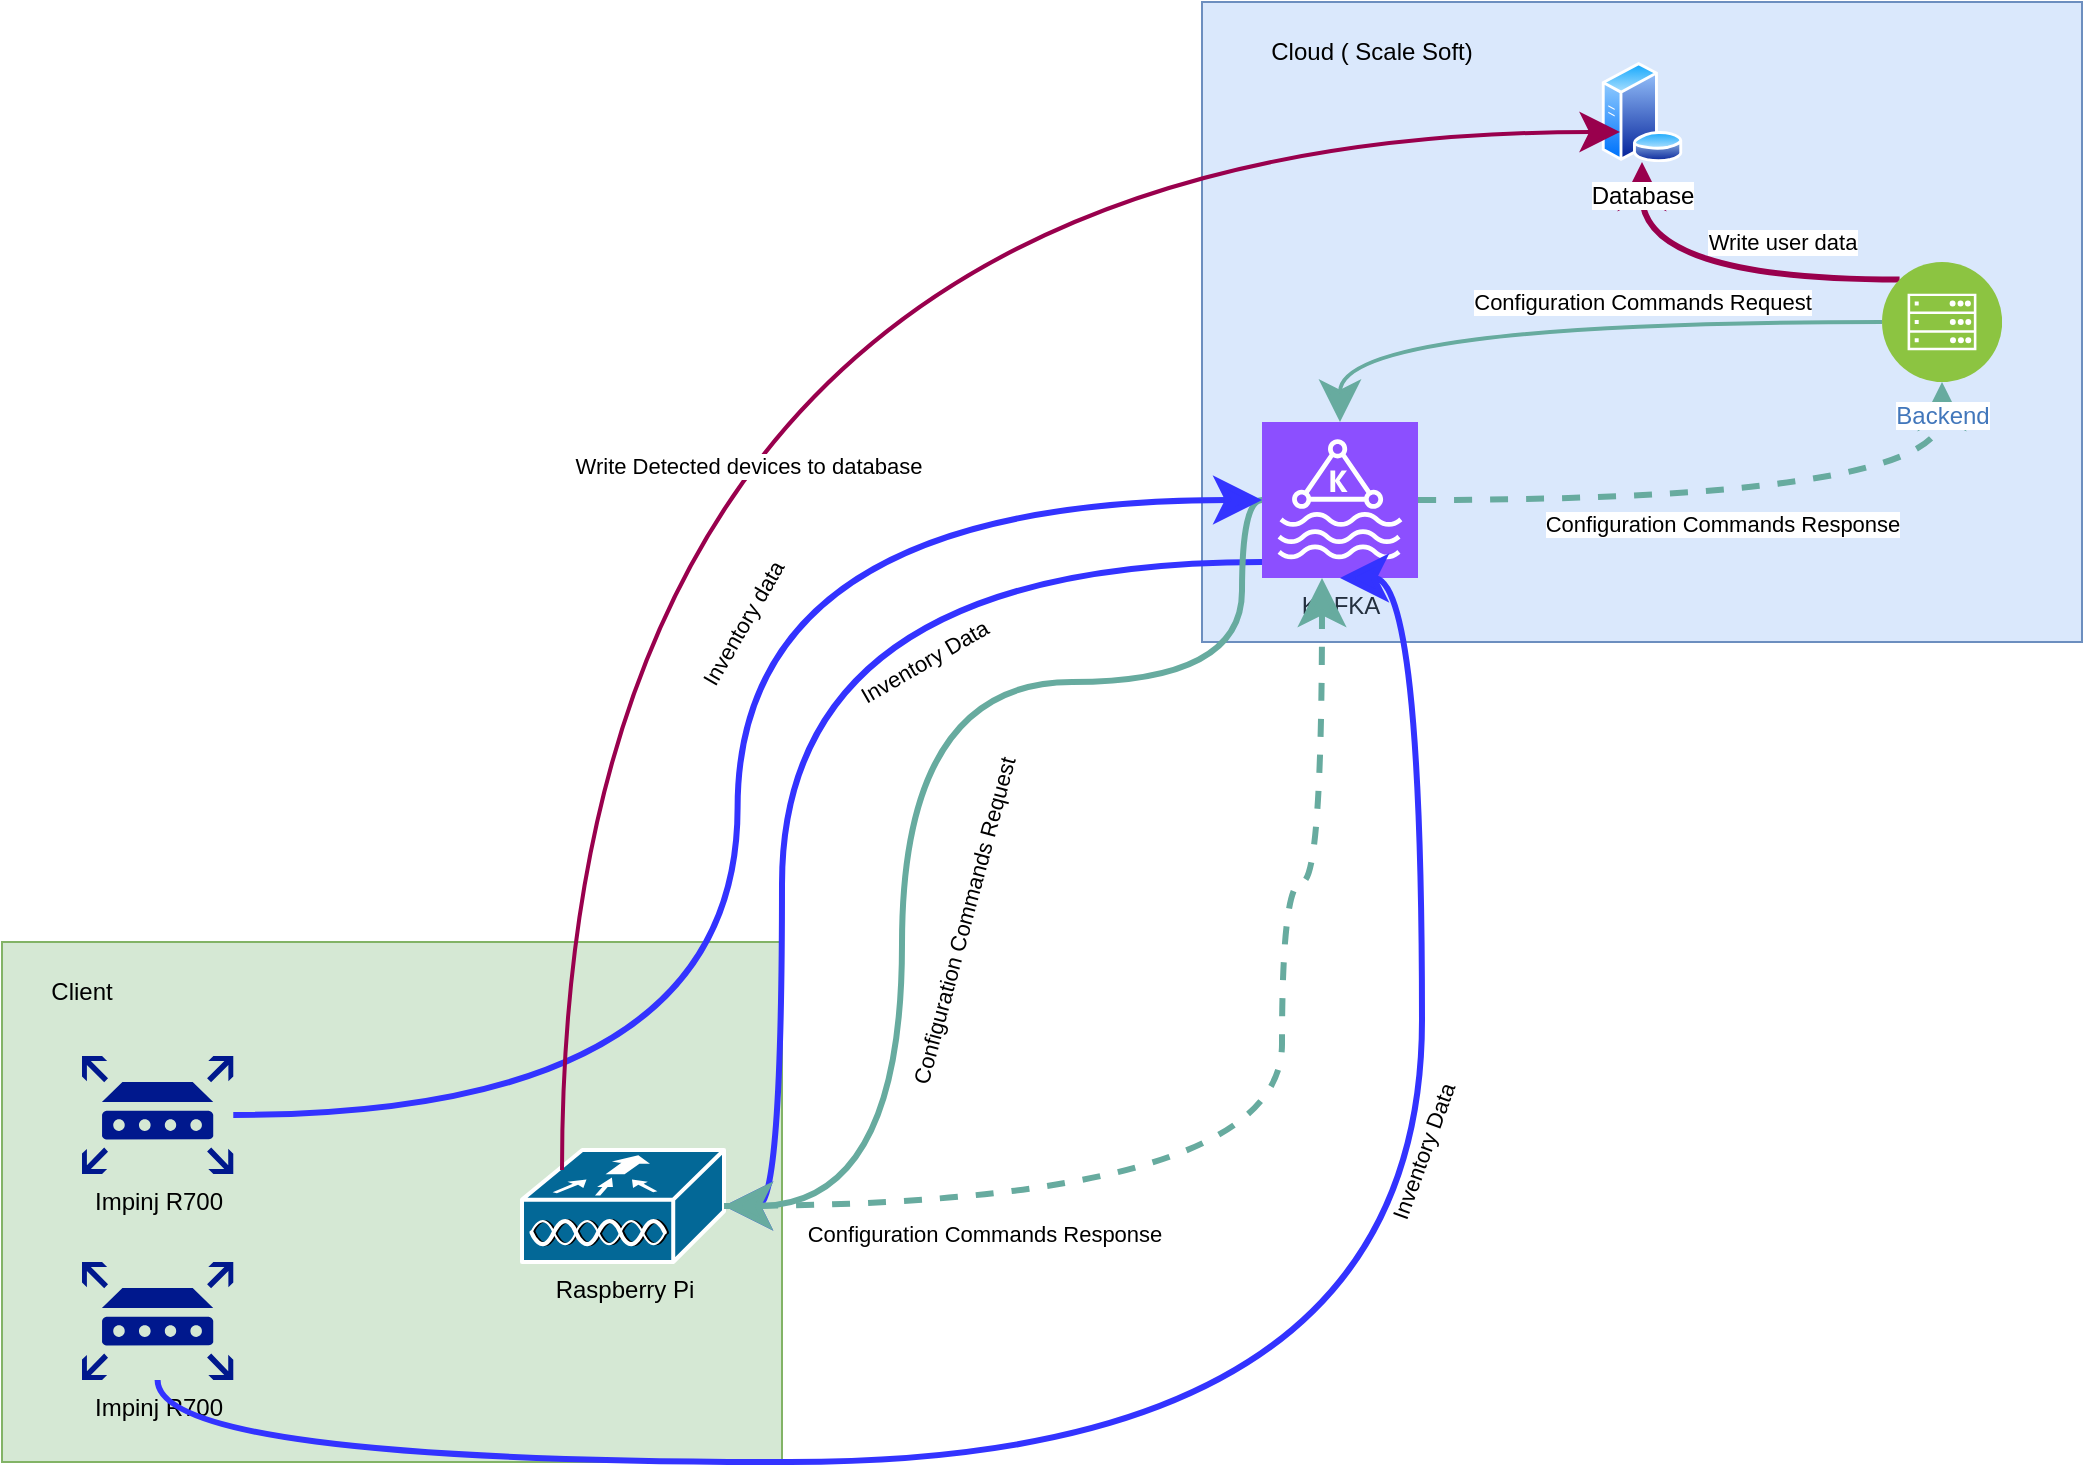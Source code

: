 <mxfile version="24.5.5" type="github">
  <diagram name="Страница — 1" id="hGadKuZSUZHHpC3SCfmS">
    <mxGraphModel dx="2735" dy="2449" grid="1" gridSize="10" guides="1" tooltips="1" connect="1" arrows="1" fold="1" page="1" pageScale="1" pageWidth="827" pageHeight="1169" math="0" shadow="0">
      <root>
        <mxCell id="0" />
        <mxCell id="1" parent="0" />
        <mxCell id="7xYiCA0voqyFiPG2Fma_-1" value="" style="html=1;dashed=0;whiteSpace=wrap;fillColor=#d5e8d4;strokeColor=#82b366;" vertex="1" parent="1">
          <mxGeometry x="-160" y="200" width="390" height="260" as="geometry" />
        </mxCell>
        <mxCell id="7xYiCA0voqyFiPG2Fma_-3" value="Raspberry Pi" style="shape=mxgraph.cisco.wireless.wlan_controller;sketch=0;html=1;pointerEvents=1;dashed=0;fillColor=#036897;strokeColor=#ffffff;strokeWidth=2;verticalLabelPosition=bottom;verticalAlign=top;align=center;outlineConnect=0;" vertex="1" parent="1">
          <mxGeometry x="100" y="304" width="101" height="56" as="geometry" />
        </mxCell>
        <mxCell id="7xYiCA0voqyFiPG2Fma_-4" value="" style="html=1;dashed=0;whiteSpace=wrap;fillColor=#dae8fc;strokeColor=#6c8ebf;" vertex="1" parent="1">
          <mxGeometry x="440" y="-270" width="440" height="320" as="geometry" />
        </mxCell>
        <mxCell id="7xYiCA0voqyFiPG2Fma_-5" value="Client" style="text;html=1;align=center;verticalAlign=middle;whiteSpace=wrap;rounded=0;" vertex="1" parent="1">
          <mxGeometry x="-150" y="210" width="60" height="30" as="geometry" />
        </mxCell>
        <mxCell id="7xYiCA0voqyFiPG2Fma_-6" value="Cloud ( Scale Soft)" style="text;html=1;align=center;verticalAlign=middle;whiteSpace=wrap;rounded=0;" vertex="1" parent="1">
          <mxGeometry x="450" y="-260" width="150" height="30" as="geometry" />
        </mxCell>
        <mxCell id="7xYiCA0voqyFiPG2Fma_-18" style="edgeStyle=orthogonalEdgeStyle;rounded=0;orthogonalLoop=1;jettySize=auto;html=1;curved=1;strokeColor=#3333FF;strokeWidth=3;endSize=15;" edge="1" parent="1" source="7xYiCA0voqyFiPG2Fma_-7" target="7xYiCA0voqyFiPG2Fma_-3">
          <mxGeometry relative="1" as="geometry">
            <Array as="points">
              <mxPoint x="230" y="10" />
              <mxPoint x="230" y="332" />
            </Array>
          </mxGeometry>
        </mxCell>
        <mxCell id="7xYiCA0voqyFiPG2Fma_-30" value="Inventory Data" style="edgeLabel;html=1;align=center;verticalAlign=middle;resizable=0;points=[];rotation=-30;" vertex="1" connectable="0" parent="7xYiCA0voqyFiPG2Fma_-18">
          <mxGeometry x="-0.44" y="38" relative="1" as="geometry">
            <mxPoint x="-4" y="12" as="offset" />
          </mxGeometry>
        </mxCell>
        <mxCell id="7xYiCA0voqyFiPG2Fma_-22" style="edgeStyle=orthogonalEdgeStyle;rounded=0;orthogonalLoop=1;jettySize=auto;html=1;strokeColor=#67AB9F;strokeWidth=3;endSize=15;curved=1;" edge="1" parent="1" source="7xYiCA0voqyFiPG2Fma_-7" target="7xYiCA0voqyFiPG2Fma_-3">
          <mxGeometry relative="1" as="geometry">
            <Array as="points">
              <mxPoint x="460" y="-21" />
              <mxPoint x="460" y="70" />
              <mxPoint x="290" y="70" />
              <mxPoint x="290" y="332" />
            </Array>
          </mxGeometry>
        </mxCell>
        <mxCell id="7xYiCA0voqyFiPG2Fma_-25" style="edgeStyle=orthogonalEdgeStyle;rounded=0;orthogonalLoop=1;jettySize=auto;html=1;entryX=0.5;entryY=1;entryDx=0;entryDy=0;strokeWidth=3;endSize=15;strokeColor=#67AB9F;dashed=1;curved=1;" edge="1" parent="1" source="7xYiCA0voqyFiPG2Fma_-7" target="7xYiCA0voqyFiPG2Fma_-8">
          <mxGeometry relative="1" as="geometry" />
        </mxCell>
        <mxCell id="7xYiCA0voqyFiPG2Fma_-7" value="KAFKA" style="sketch=0;points=[[0,0,0],[0.25,0,0],[0.5,0,0],[0.75,0,0],[1,0,0],[0,1,0],[0.25,1,0],[0.5,1,0],[0.75,1,0],[1,1,0],[0,0.25,0],[0,0.5,0],[0,0.75,0],[1,0.25,0],[1,0.5,0],[1,0.75,0]];outlineConnect=0;fontColor=#232F3E;fillColor=#8C4FFF;strokeColor=#ffffff;dashed=0;verticalLabelPosition=bottom;verticalAlign=top;align=center;html=1;fontSize=12;fontStyle=0;aspect=fixed;shape=mxgraph.aws4.resourceIcon;resIcon=mxgraph.aws4.managed_streaming_for_kafka;" vertex="1" parent="1">
          <mxGeometry x="470" y="-60" width="78" height="78" as="geometry" />
        </mxCell>
        <mxCell id="7xYiCA0voqyFiPG2Fma_-19" style="edgeStyle=orthogonalEdgeStyle;rounded=0;orthogonalLoop=1;jettySize=auto;html=1;curved=1;strokeWidth=2;endSize=15;strokeColor=#67AB9F;" edge="1" parent="1" source="7xYiCA0voqyFiPG2Fma_-8" target="7xYiCA0voqyFiPG2Fma_-7">
          <mxGeometry relative="1" as="geometry" />
        </mxCell>
        <mxCell id="7xYiCA0voqyFiPG2Fma_-20" value="Configuration Commands Request" style="edgeLabel;html=1;align=center;verticalAlign=middle;resizable=0;points=[];rotation=-75;" vertex="1" connectable="0" parent="7xYiCA0voqyFiPG2Fma_-19">
          <mxGeometry x="-0.043" y="5" relative="1" as="geometry">
            <mxPoint x="-306" y="295" as="offset" />
          </mxGeometry>
        </mxCell>
        <mxCell id="7xYiCA0voqyFiPG2Fma_-29" value="Configuration Commands Request" style="edgeLabel;html=1;align=center;verticalAlign=middle;resizable=0;points=[];" vertex="1" connectable="0" parent="7xYiCA0voqyFiPG2Fma_-19">
          <mxGeometry x="-0.163" y="2" relative="1" as="geometry">
            <mxPoint x="14" y="-12" as="offset" />
          </mxGeometry>
        </mxCell>
        <mxCell id="7xYiCA0voqyFiPG2Fma_-35" style="edgeStyle=orthogonalEdgeStyle;rounded=0;orthogonalLoop=1;jettySize=auto;html=1;exitX=0;exitY=0;exitDx=0;exitDy=0;curved=1;strokeWidth=3;endSize=15;strokeColor=#99004D;" edge="1" parent="1" source="7xYiCA0voqyFiPG2Fma_-8" target="7xYiCA0voqyFiPG2Fma_-9">
          <mxGeometry relative="1" as="geometry" />
        </mxCell>
        <mxCell id="7xYiCA0voqyFiPG2Fma_-36" value="Write user data" style="edgeLabel;html=1;align=center;verticalAlign=middle;resizable=0;points=[];" vertex="1" connectable="0" parent="7xYiCA0voqyFiPG2Fma_-35">
          <mxGeometry x="-0.115" y="-8" relative="1" as="geometry">
            <mxPoint x="24" y="-11" as="offset" />
          </mxGeometry>
        </mxCell>
        <mxCell id="7xYiCA0voqyFiPG2Fma_-8" value="Backend" style="image;aspect=fixed;perimeter=ellipsePerimeter;html=1;align=center;shadow=0;dashed=0;fontColor=#4277BB;labelBackgroundColor=default;fontSize=12;spacingTop=3;image=img/lib/ibm/infrastructure/mobile_backend.svg;" vertex="1" parent="1">
          <mxGeometry x="780" y="-140" width="60" height="60" as="geometry" />
        </mxCell>
        <mxCell id="7xYiCA0voqyFiPG2Fma_-9" value="Database" style="image;aspect=fixed;perimeter=ellipsePerimeter;html=1;align=center;shadow=0;dashed=0;spacingTop=3;image=img/lib/active_directory/database_server.svg;" vertex="1" parent="1">
          <mxGeometry x="639.5" y="-240" width="41" height="50" as="geometry" />
        </mxCell>
        <mxCell id="7xYiCA0voqyFiPG2Fma_-12" value="Impinj R700" style="sketch=0;aspect=fixed;pointerEvents=1;shadow=0;dashed=0;html=1;strokeColor=none;labelPosition=center;verticalLabelPosition=bottom;verticalAlign=top;align=center;fillColor=#00188D;shape=mxgraph.mscae.enterprise.router" vertex="1" parent="1">
          <mxGeometry x="-120" y="257" width="75.64" height="59" as="geometry" />
        </mxCell>
        <mxCell id="7xYiCA0voqyFiPG2Fma_-13" value="Impinj R700" style="sketch=0;aspect=fixed;pointerEvents=1;shadow=0;dashed=0;html=1;strokeColor=none;labelPosition=center;verticalLabelPosition=bottom;verticalAlign=top;align=center;fillColor=#00188D;shape=mxgraph.mscae.enterprise.router" vertex="1" parent="1">
          <mxGeometry x="-120" y="360" width="75.64" height="59" as="geometry" />
        </mxCell>
        <mxCell id="7xYiCA0voqyFiPG2Fma_-16" style="edgeStyle=orthogonalEdgeStyle;rounded=0;orthogonalLoop=1;jettySize=auto;html=1;entryX=0;entryY=0.5;entryDx=0;entryDy=0;entryPerimeter=0;curved=1;strokeWidth=3;endSize=15;strokeColor=#3333FF;" edge="1" parent="1" source="7xYiCA0voqyFiPG2Fma_-12" target="7xYiCA0voqyFiPG2Fma_-7">
          <mxGeometry relative="1" as="geometry" />
        </mxCell>
        <mxCell id="7xYiCA0voqyFiPG2Fma_-21" value="Inventory data" style="edgeLabel;html=1;align=center;verticalAlign=middle;resizable=0;points=[];rotation=-60;" vertex="1" connectable="0" parent="7xYiCA0voqyFiPG2Fma_-16">
          <mxGeometry x="0.183" y="-20" relative="1" as="geometry">
            <mxPoint x="-18" y="-12" as="offset" />
          </mxGeometry>
        </mxCell>
        <mxCell id="7xYiCA0voqyFiPG2Fma_-17" style="edgeStyle=orthogonalEdgeStyle;rounded=0;orthogonalLoop=1;jettySize=auto;html=1;entryX=0.5;entryY=1;entryDx=0;entryDy=0;entryPerimeter=0;curved=1;strokeWidth=3;endSize=15;strokeColor=#3333FF;" edge="1" parent="1" source="7xYiCA0voqyFiPG2Fma_-13" target="7xYiCA0voqyFiPG2Fma_-7">
          <mxGeometry relative="1" as="geometry">
            <Array as="points">
              <mxPoint x="-82" y="460" />
              <mxPoint x="550" y="460" />
              <mxPoint x="550" y="18" />
            </Array>
          </mxGeometry>
        </mxCell>
        <mxCell id="7xYiCA0voqyFiPG2Fma_-31" value="Inventory Data" style="edgeLabel;html=1;align=center;verticalAlign=middle;resizable=0;points=[];rotation=-70;" vertex="1" connectable="0" parent="7xYiCA0voqyFiPG2Fma_-17">
          <mxGeometry x="0.442" y="6" relative="1" as="geometry">
            <mxPoint x="6" y="5" as="offset" />
          </mxGeometry>
        </mxCell>
        <mxCell id="7xYiCA0voqyFiPG2Fma_-23" style="edgeStyle=orthogonalEdgeStyle;rounded=0;orthogonalLoop=1;jettySize=auto;html=1;strokeColor=#67AB9F;strokeWidth=3;endSize=15;curved=1;dashed=1;" edge="1" parent="1" source="7xYiCA0voqyFiPG2Fma_-3" target="7xYiCA0voqyFiPG2Fma_-7">
          <mxGeometry relative="1" as="geometry">
            <Array as="points">
              <mxPoint x="480" y="332" />
              <mxPoint x="480" y="170" />
              <mxPoint x="500" y="170" />
            </Array>
          </mxGeometry>
        </mxCell>
        <mxCell id="7xYiCA0voqyFiPG2Fma_-24" value="Configuration Commands Response" style="edgeLabel;html=1;align=center;verticalAlign=middle;resizable=0;points=[];" vertex="1" connectable="0" parent="7xYiCA0voqyFiPG2Fma_-23">
          <mxGeometry x="0.134" y="3" relative="1" as="geometry">
            <mxPoint x="223" y="-273" as="offset" />
          </mxGeometry>
        </mxCell>
        <mxCell id="7xYiCA0voqyFiPG2Fma_-26" value="Configuration Commands Response" style="edgeLabel;html=1;align=center;verticalAlign=middle;resizable=0;points=[];rotation=0;" vertex="1" connectable="0" parent="1">
          <mxGeometry x="339.997" y="389.497" as="geometry">
            <mxPoint x="-9.376" y="-44.239" as="offset" />
          </mxGeometry>
        </mxCell>
        <mxCell id="7xYiCA0voqyFiPG2Fma_-33" style="edgeStyle=orthogonalEdgeStyle;rounded=0;orthogonalLoop=1;jettySize=auto;html=1;entryX=0;entryY=0.5;entryDx=0;entryDy=0;curved=1;strokeWidth=2;endSize=14;strokeColor=#99004D;" edge="1" parent="1">
          <mxGeometry relative="1" as="geometry">
            <mxPoint x="120" y="314" as="sourcePoint" />
            <mxPoint x="649" y="-205" as="targetPoint" />
            <Array as="points">
              <mxPoint x="120" y="-205" />
            </Array>
          </mxGeometry>
        </mxCell>
        <mxCell id="7xYiCA0voqyFiPG2Fma_-34" value="Write Detected devices to database" style="edgeLabel;html=1;align=center;verticalAlign=middle;resizable=0;points=[];" vertex="1" connectable="0" parent="7xYiCA0voqyFiPG2Fma_-33">
          <mxGeometry x="-0.329" y="-93" relative="1" as="geometry">
            <mxPoint y="-1" as="offset" />
          </mxGeometry>
        </mxCell>
      </root>
    </mxGraphModel>
  </diagram>
</mxfile>
